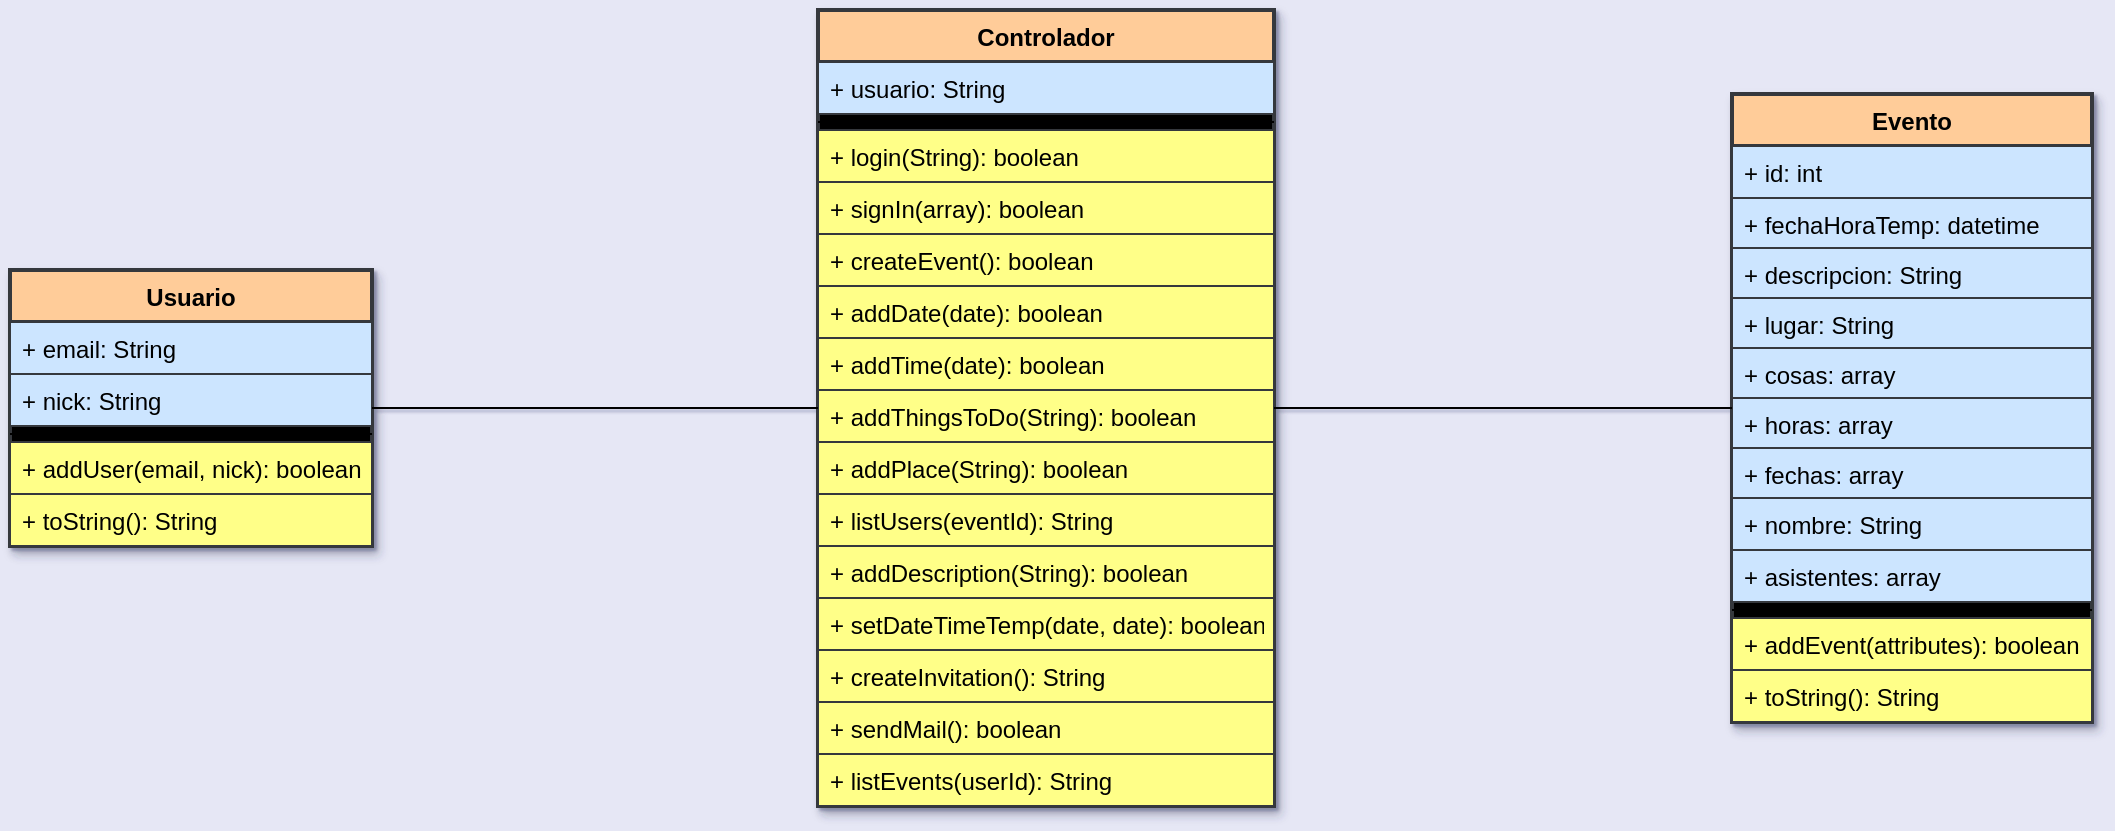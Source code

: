 <mxfile version="12.9.2" type="device"><diagram id="tPUjE94y3KSjhxOENWJt" name="Page-1"><mxGraphModel dx="1323" dy="919" grid="0" gridSize="10" guides="1" tooltips="1" connect="1" arrows="1" fold="1" page="1" pageScale="1" pageWidth="1169" pageHeight="827" background="#E6E7F5" math="0" shadow="1"><root><mxCell id="0"/><mxCell id="1" parent="0"/><mxCell id="XE31dkHGJnXOjhsSrQ2f-54" value="Usuario" style="swimlane;fontStyle=1;align=center;verticalAlign=top;childLayout=stackLayout;horizontal=1;startSize=26;horizontalStack=0;resizeParent=1;resizeParentMax=0;resizeLast=0;collapsible=1;marginBottom=0;fillColor=#ffcc99;strokeColor=#36393d;swimlaneFillColor=#000000;rounded=0;shadow=1;strokeWidth=2;glass=0;" parent="1" vertex="1"><mxGeometry x="67" y="345" width="181" height="138" as="geometry"/></mxCell><mxCell id="XE31dkHGJnXOjhsSrQ2f-55" value="+ email: String" style="text;strokeColor=#36393d;fillColor=#cce5ff;align=left;verticalAlign=top;spacingLeft=4;spacingRight=4;overflow=hidden;rotatable=0;points=[[0,0.5],[1,0.5]];portConstraint=eastwest;" parent="XE31dkHGJnXOjhsSrQ2f-54" vertex="1"><mxGeometry y="26" width="181" height="26" as="geometry"/></mxCell><mxCell id="XE31dkHGJnXOjhsSrQ2f-57" value="+ nick: String" style="text;strokeColor=#36393d;fillColor=#cce5ff;align=left;verticalAlign=top;spacingLeft=4;spacingRight=4;overflow=hidden;rotatable=0;points=[[0,0.5],[1,0.5]];portConstraint=eastwest;" parent="XE31dkHGJnXOjhsSrQ2f-54" vertex="1"><mxGeometry y="52" width="181" height="26" as="geometry"/></mxCell><mxCell id="XE31dkHGJnXOjhsSrQ2f-56" value="" style="line;strokeWidth=1;fillColor=none;align=left;verticalAlign=middle;spacingTop=-1;spacingLeft=3;spacingRight=3;rotatable=0;labelPosition=right;points=[];portConstraint=eastwest;" parent="XE31dkHGJnXOjhsSrQ2f-54" vertex="1"><mxGeometry y="78" width="181" height="8" as="geometry"/></mxCell><mxCell id="XE31dkHGJnXOjhsSrQ2f-59" value="+ addUser(email, nick): boolean" style="text;strokeColor=#36393d;fillColor=#ffff88;align=left;verticalAlign=top;spacingLeft=4;spacingRight=4;overflow=hidden;rotatable=0;points=[[0,0.5],[1,0.5]];portConstraint=eastwest;" parent="XE31dkHGJnXOjhsSrQ2f-54" vertex="1"><mxGeometry y="86" width="181" height="26" as="geometry"/></mxCell><mxCell id="O2pkWXUVvn5aOAOgYHNh-35" value="+ toString(): String" style="text;strokeColor=#36393d;fillColor=#ffff88;align=left;verticalAlign=top;spacingLeft=4;spacingRight=4;overflow=hidden;rotatable=0;points=[[0,0.5],[1,0.5]];portConstraint=eastwest;" vertex="1" parent="XE31dkHGJnXOjhsSrQ2f-54"><mxGeometry y="112" width="181" height="26" as="geometry"/></mxCell><mxCell id="XE31dkHGJnXOjhsSrQ2f-60" value="Evento" style="swimlane;fontStyle=1;align=center;verticalAlign=top;childLayout=stackLayout;horizontal=1;startSize=26;horizontalStack=0;resizeParent=1;resizeParentMax=0;resizeLast=0;collapsible=1;marginBottom=0;fillColor=#ffcc99;strokeColor=#36393d;gradientColor=none;swimlaneFillColor=#000000;rounded=0;shadow=1;strokeWidth=2;glass=0;" parent="1" vertex="1"><mxGeometry x="928" y="257" width="180" height="314" as="geometry"/></mxCell><mxCell id="O2pkWXUVvn5aOAOgYHNh-10" value="+ id: int" style="text;strokeColor=#36393d;fillColor=#cce5ff;spacingLeft=4;spacingRight=4;overflow=hidden;rotatable=0;points=[[0,0.5],[1,0.5]];portConstraint=eastwest;fontSize=12;" vertex="1" parent="XE31dkHGJnXOjhsSrQ2f-60"><mxGeometry y="26" width="180" height="26" as="geometry"/></mxCell><mxCell id="O2pkWXUVvn5aOAOgYHNh-17" value="+ fechaHoraTemp: datetime" style="text;spacingLeft=4;spacingRight=4;overflow=hidden;rotatable=0;points=[[0,0.5],[1,0.5]];portConstraint=eastwest;fontSize=12;fillColor=#cce5ff;strokeColor=#36393d;" vertex="1" parent="XE31dkHGJnXOjhsSrQ2f-60"><mxGeometry y="52" width="180" height="25" as="geometry"/></mxCell><mxCell id="O2pkWXUVvn5aOAOgYHNh-16" value="+ descripcion: String" style="text;strokeColor=#36393d;fillColor=#cce5ff;spacingLeft=4;spacingRight=4;overflow=hidden;rotatable=0;points=[[0,0.5],[1,0.5]];portConstraint=eastwest;fontSize=12;" vertex="1" parent="XE31dkHGJnXOjhsSrQ2f-60"><mxGeometry y="77" width="180" height="25" as="geometry"/></mxCell><mxCell id="O2pkWXUVvn5aOAOgYHNh-15" value="+ lugar: String" style="text;strokeColor=#36393d;fillColor=#cce5ff;spacingLeft=4;spacingRight=4;overflow=hidden;rotatable=0;points=[[0,0.5],[1,0.5]];portConstraint=eastwest;fontSize=12;" vertex="1" parent="XE31dkHGJnXOjhsSrQ2f-60"><mxGeometry y="102" width="180" height="25" as="geometry"/></mxCell><mxCell id="O2pkWXUVvn5aOAOgYHNh-14" value="+ cosas: array" style="text;strokeColor=#36393d;fillColor=#cce5ff;spacingLeft=4;spacingRight=4;overflow=hidden;rotatable=0;points=[[0,0.5],[1,0.5]];portConstraint=eastwest;fontSize=12;" vertex="1" parent="XE31dkHGJnXOjhsSrQ2f-60"><mxGeometry y="127" width="180" height="25" as="geometry"/></mxCell><mxCell id="O2pkWXUVvn5aOAOgYHNh-13" value="+ horas: array" style="text;strokeColor=#36393d;fillColor=#cce5ff;spacingLeft=4;spacingRight=4;overflow=hidden;rotatable=0;points=[[0,0.5],[1,0.5]];portConstraint=eastwest;fontSize=12;" vertex="1" parent="XE31dkHGJnXOjhsSrQ2f-60"><mxGeometry y="152" width="180" height="25" as="geometry"/></mxCell><mxCell id="O2pkWXUVvn5aOAOgYHNh-12" value="+ fechas: array" style="text;strokeColor=#36393d;fillColor=#cce5ff;spacingLeft=4;spacingRight=4;overflow=hidden;rotatable=0;points=[[0,0.5],[1,0.5]];portConstraint=eastwest;fontSize=12;" vertex="1" parent="XE31dkHGJnXOjhsSrQ2f-60"><mxGeometry y="177" width="180" height="25" as="geometry"/></mxCell><mxCell id="O2pkWXUVvn5aOAOgYHNh-11" value="+ nombre: String" style="text;strokeColor=#36393d;fillColor=#cce5ff;spacingLeft=4;spacingRight=4;overflow=hidden;rotatable=0;points=[[0,0.5],[1,0.5]];portConstraint=eastwest;fontSize=12;" vertex="1" parent="XE31dkHGJnXOjhsSrQ2f-60"><mxGeometry y="202" width="180" height="26" as="geometry"/></mxCell><mxCell id="O2pkWXUVvn5aOAOgYHNh-18" value="+ asistentes: array" style="text;strokeColor=#36393d;fillColor=#cce5ff;spacingLeft=4;spacingRight=4;overflow=hidden;rotatable=0;points=[[0,0.5],[1,0.5]];portConstraint=eastwest;fontSize=12;" vertex="1" parent="XE31dkHGJnXOjhsSrQ2f-60"><mxGeometry y="228" width="180" height="26" as="geometry"/></mxCell><mxCell id="XE31dkHGJnXOjhsSrQ2f-62" value="" style="line;strokeWidth=1;align=left;verticalAlign=middle;spacingTop=-1;spacingLeft=3;spacingRight=3;rotatable=0;labelPosition=right;points=[];portConstraint=eastwest;" parent="XE31dkHGJnXOjhsSrQ2f-60" vertex="1"><mxGeometry y="254" width="180" height="8" as="geometry"/></mxCell><mxCell id="XE31dkHGJnXOjhsSrQ2f-63" value="+ addEvent(attributes): boolean" style="text;strokeColor=#36393d;fillColor=#ffff88;align=left;verticalAlign=top;spacingLeft=4;spacingRight=4;overflow=hidden;rotatable=0;points=[[0,0.5],[1,0.5]];portConstraint=eastwest;" parent="XE31dkHGJnXOjhsSrQ2f-60" vertex="1"><mxGeometry y="262" width="180" height="26" as="geometry"/></mxCell><mxCell id="O2pkWXUVvn5aOAOgYHNh-37" value="+ toString(): String" style="text;strokeColor=#36393d;fillColor=#ffff88;align=left;verticalAlign=top;spacingLeft=4;spacingRight=4;overflow=hidden;rotatable=0;points=[[0,0.5],[1,0.5]];portConstraint=eastwest;" vertex="1" parent="XE31dkHGJnXOjhsSrQ2f-60"><mxGeometry y="288" width="180" height="26" as="geometry"/></mxCell><mxCell id="O2pkWXUVvn5aOAOgYHNh-20" value="Controlador" style="swimlane;fontStyle=1;align=center;verticalAlign=top;childLayout=stackLayout;horizontal=1;startSize=26;horizontalStack=0;resizeParent=1;resizeParentMax=0;resizeLast=0;collapsible=1;marginBottom=0;fillColor=#ffcc99;strokeColor=#36393d;swimlaneFillColor=#000000;perimeterSpacing=0;strokeWidth=2;swimlaneLine=1;glass=0;comic=0;shadow=1;rounded=0;" vertex="1" parent="1"><mxGeometry x="471" y="215" width="228" height="398" as="geometry"/></mxCell><mxCell id="O2pkWXUVvn5aOAOgYHNh-21" value="+ usuario: String" style="text;strokeColor=#36393d;fillColor=#cce5ff;align=left;verticalAlign=top;spacingLeft=4;spacingRight=4;overflow=hidden;rotatable=0;points=[[0,0.5],[1,0.5]];portConstraint=eastwest;" vertex="1" parent="O2pkWXUVvn5aOAOgYHNh-20"><mxGeometry y="26" width="228" height="26" as="geometry"/></mxCell><mxCell id="O2pkWXUVvn5aOAOgYHNh-22" value="" style="line;strokeWidth=1;align=left;verticalAlign=middle;spacingTop=-1;spacingLeft=3;spacingRight=3;rotatable=0;labelPosition=right;points=[];portConstraint=eastwest;" vertex="1" parent="O2pkWXUVvn5aOAOgYHNh-20"><mxGeometry y="52" width="228" height="8" as="geometry"/></mxCell><mxCell id="O2pkWXUVvn5aOAOgYHNh-23" value="+ login(String): boolean" style="text;strokeColor=#36393d;fillColor=#ffff88;align=left;verticalAlign=top;spacingLeft=4;spacingRight=4;overflow=hidden;rotatable=0;points=[[0,0.5],[1,0.5]];portConstraint=eastwest;" vertex="1" parent="O2pkWXUVvn5aOAOgYHNh-20"><mxGeometry y="60" width="228" height="26" as="geometry"/></mxCell><mxCell id="O2pkWXUVvn5aOAOgYHNh-36" value="+ signIn(array): boolean" style="text;strokeColor=#36393d;fillColor=#ffff88;align=left;verticalAlign=top;spacingLeft=4;spacingRight=4;overflow=hidden;rotatable=0;points=[[0,0.5],[1,0.5]];portConstraint=eastwest;" vertex="1" parent="O2pkWXUVvn5aOAOgYHNh-20"><mxGeometry y="86" width="228" height="26" as="geometry"/></mxCell><mxCell id="O2pkWXUVvn5aOAOgYHNh-24" value="+ createEvent(): boolean" style="text;strokeColor=#36393d;fillColor=#ffff88;align=left;verticalAlign=top;spacingLeft=4;spacingRight=4;overflow=hidden;rotatable=0;points=[[0,0.5],[1,0.5]];portConstraint=eastwest;" vertex="1" parent="O2pkWXUVvn5aOAOgYHNh-20"><mxGeometry y="112" width="228" height="26" as="geometry"/></mxCell><mxCell id="O2pkWXUVvn5aOAOgYHNh-25" value="+ addDate(date): boolean" style="text;strokeColor=#36393d;fillColor=#ffff88;align=left;verticalAlign=top;spacingLeft=4;spacingRight=4;overflow=hidden;rotatable=0;points=[[0,0.5],[1,0.5]];portConstraint=eastwest;" vertex="1" parent="O2pkWXUVvn5aOAOgYHNh-20"><mxGeometry y="138" width="228" height="26" as="geometry"/></mxCell><mxCell id="O2pkWXUVvn5aOAOgYHNh-26" value="+ addTime(date): boolean" style="text;strokeColor=#36393d;fillColor=#ffff88;align=left;verticalAlign=top;spacingLeft=4;spacingRight=4;overflow=hidden;rotatable=0;points=[[0,0.5],[1,0.5]];portConstraint=eastwest;" vertex="1" parent="O2pkWXUVvn5aOAOgYHNh-20"><mxGeometry y="164" width="228" height="26" as="geometry"/></mxCell><mxCell id="O2pkWXUVvn5aOAOgYHNh-27" value="+ addThingsToDo(String): boolean&#10;" style="text;strokeColor=#36393d;fillColor=#ffff88;align=left;verticalAlign=top;spacingLeft=4;spacingRight=4;overflow=hidden;rotatable=0;points=[[0,0.5],[1,0.5]];portConstraint=eastwest;" vertex="1" parent="O2pkWXUVvn5aOAOgYHNh-20"><mxGeometry y="190" width="228" height="26" as="geometry"/></mxCell><mxCell id="O2pkWXUVvn5aOAOgYHNh-28" value="+ addPlace(String): boolean" style="text;strokeColor=#36393d;fillColor=#ffff88;align=left;verticalAlign=top;spacingLeft=4;spacingRight=4;overflow=hidden;rotatable=0;points=[[0,0.5],[1,0.5]];portConstraint=eastwest;" vertex="1" parent="O2pkWXUVvn5aOAOgYHNh-20"><mxGeometry y="216" width="228" height="26" as="geometry"/></mxCell><mxCell id="O2pkWXUVvn5aOAOgYHNh-29" value="+ listUsers(eventId): String" style="text;strokeColor=#36393d;fillColor=#ffff88;align=left;verticalAlign=top;spacingLeft=4;spacingRight=4;overflow=hidden;rotatable=0;points=[[0,0.5],[1,0.5]];portConstraint=eastwest;" vertex="1" parent="O2pkWXUVvn5aOAOgYHNh-20"><mxGeometry y="242" width="228" height="26" as="geometry"/></mxCell><mxCell id="O2pkWXUVvn5aOAOgYHNh-30" value="+ addDescription(String): boolean" style="text;strokeColor=#36393d;fillColor=#ffff88;align=left;verticalAlign=top;spacingLeft=4;spacingRight=4;overflow=hidden;rotatable=0;points=[[0,0.5],[1,0.5]];portConstraint=eastwest;" vertex="1" parent="O2pkWXUVvn5aOAOgYHNh-20"><mxGeometry y="268" width="228" height="26" as="geometry"/></mxCell><mxCell id="O2pkWXUVvn5aOAOgYHNh-31" value="+ setDateTimeTemp(date, date): boolean" style="text;strokeColor=#36393d;fillColor=#ffff88;align=left;verticalAlign=top;spacingLeft=4;spacingRight=4;overflow=hidden;rotatable=0;points=[[0,0.5],[1,0.5]];portConstraint=eastwest;" vertex="1" parent="O2pkWXUVvn5aOAOgYHNh-20"><mxGeometry y="294" width="228" height="26" as="geometry"/></mxCell><mxCell id="O2pkWXUVvn5aOAOgYHNh-32" value="+ createInvitation(): String" style="text;strokeColor=#36393d;fillColor=#ffff88;align=left;verticalAlign=top;spacingLeft=4;spacingRight=4;overflow=hidden;rotatable=0;points=[[0,0.5],[1,0.5]];portConstraint=eastwest;" vertex="1" parent="O2pkWXUVvn5aOAOgYHNh-20"><mxGeometry y="320" width="228" height="26" as="geometry"/></mxCell><mxCell id="O2pkWXUVvn5aOAOgYHNh-33" value="+ sendMail(): boolean" style="text;strokeColor=#36393d;fillColor=#ffff88;align=left;verticalAlign=top;spacingLeft=4;spacingRight=4;overflow=hidden;rotatable=0;points=[[0,0.5],[1,0.5]];portConstraint=eastwest;" vertex="1" parent="O2pkWXUVvn5aOAOgYHNh-20"><mxGeometry y="346" width="228" height="26" as="geometry"/></mxCell><mxCell id="O2pkWXUVvn5aOAOgYHNh-34" value="+ listEvents(userId): String" style="text;strokeColor=#36393d;fillColor=#ffff88;align=left;verticalAlign=top;spacingLeft=4;spacingRight=4;overflow=hidden;rotatable=0;points=[[0,0.5],[1,0.5]];portConstraint=eastwest;" vertex="1" parent="O2pkWXUVvn5aOAOgYHNh-20"><mxGeometry y="372" width="228" height="26" as="geometry"/></mxCell><mxCell id="O2pkWXUVvn5aOAOgYHNh-38" value="" style="endArrow=none;html=1;rounded=0;" edge="1" parent="1" source="XE31dkHGJnXOjhsSrQ2f-54" target="O2pkWXUVvn5aOAOgYHNh-20"><mxGeometry relative="1" as="geometry"><mxPoint x="569" y="367" as="sourcePoint"/><mxPoint x="729" y="367" as="targetPoint"/></mxGeometry></mxCell><mxCell id="O2pkWXUVvn5aOAOgYHNh-39" value="" style="endArrow=none;html=1;rounded=0;" edge="1" parent="1" source="O2pkWXUVvn5aOAOgYHNh-20" target="XE31dkHGJnXOjhsSrQ2f-60"><mxGeometry relative="1" as="geometry"><mxPoint x="569" y="367" as="sourcePoint"/><mxPoint x="729" y="367" as="targetPoint"/></mxGeometry></mxCell></root></mxGraphModel></diagram></mxfile>